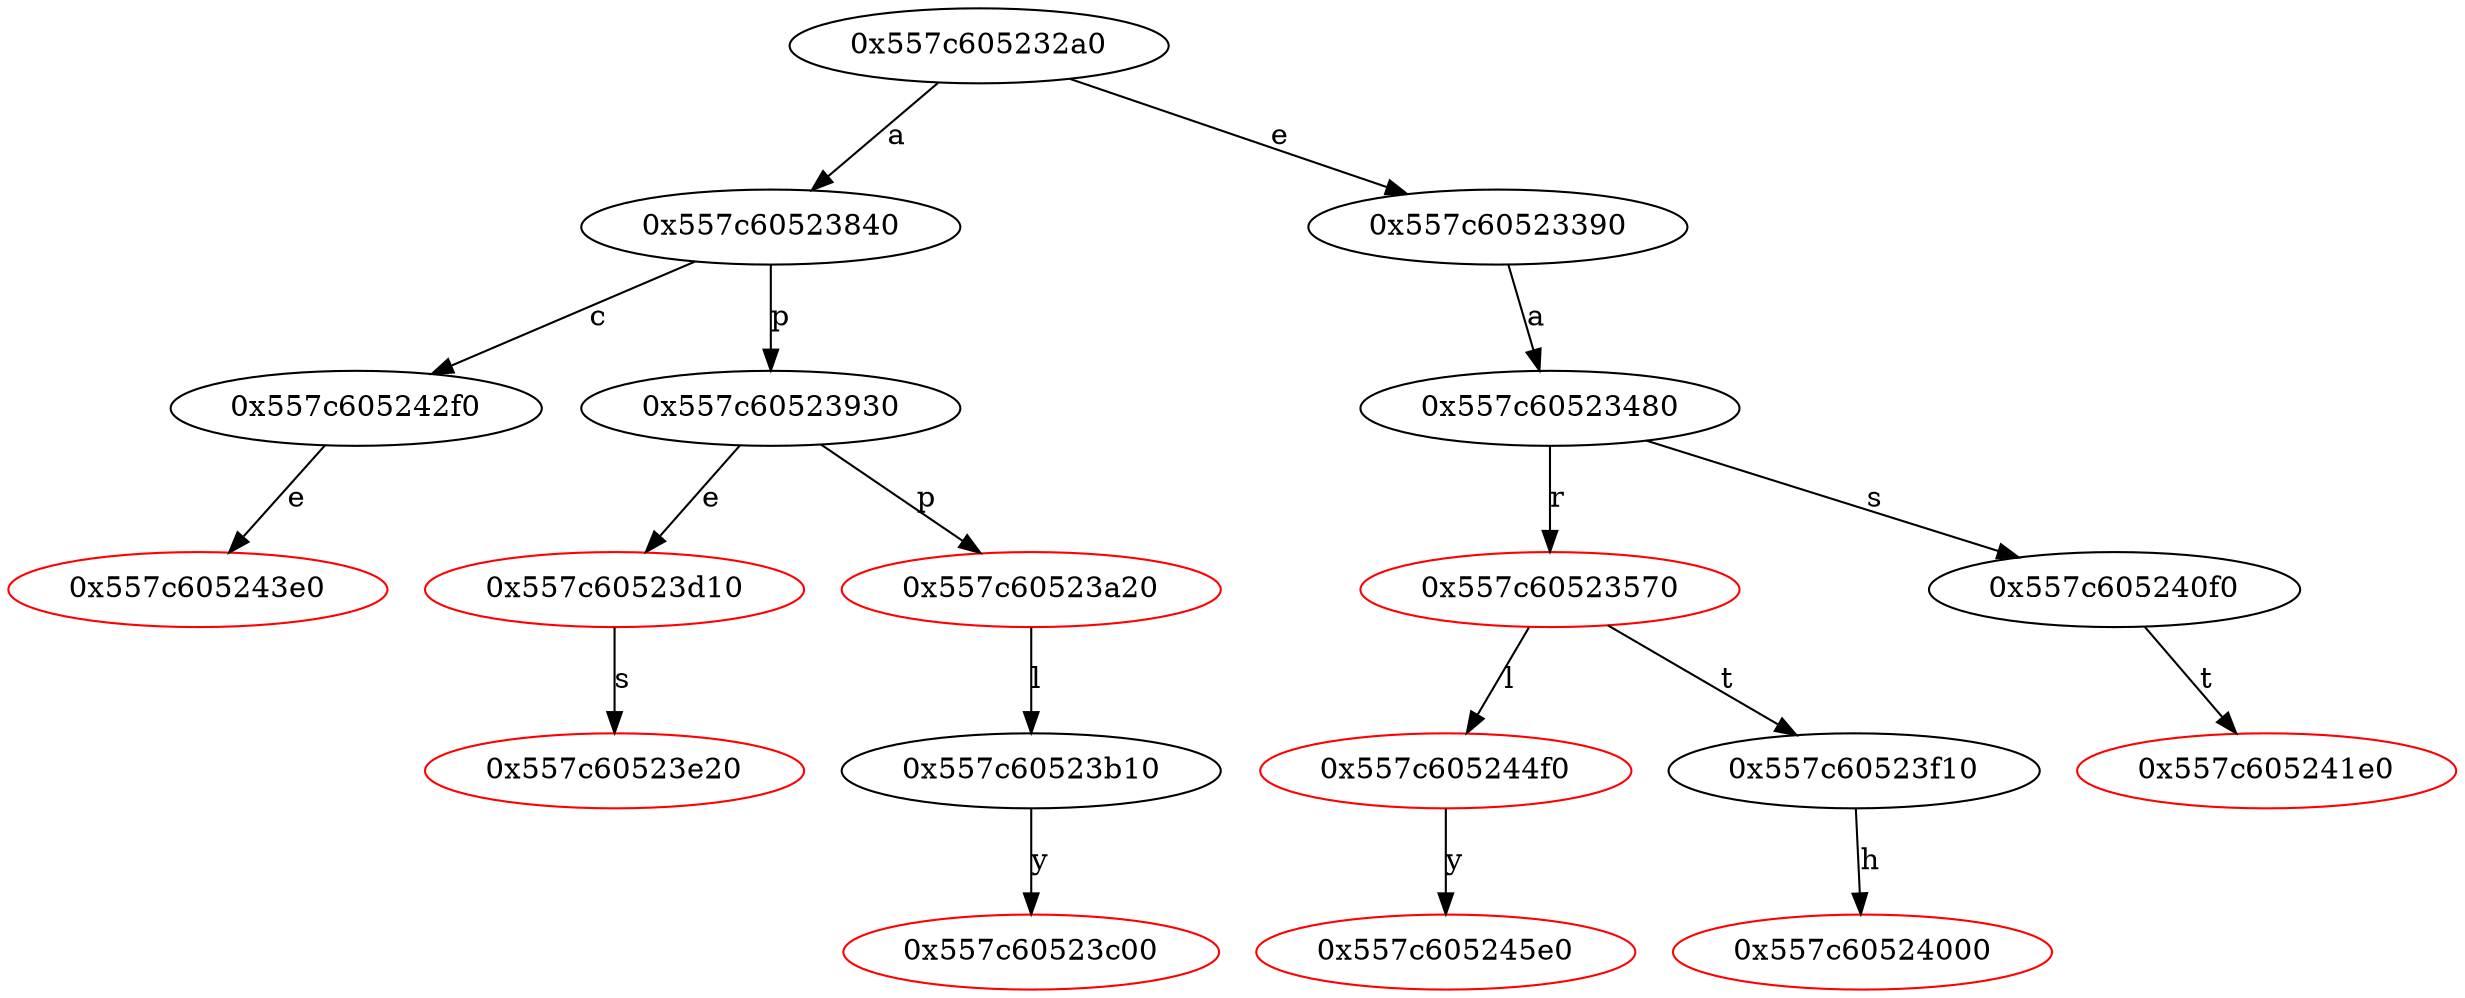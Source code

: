 digraph TrieInsert {
"0x557c605232a0" -> {"0x557c60523840"} [label="a"]
"0x557c605232a0" -> {"0x557c60523390"} [label="e"]
"0x557c60523840" -> {"0x557c605242f0"} [label="c"]
"0x557c60523840" -> {"0x557c60523930"} [label="p"]
"0x557c60523390" -> {"0x557c60523480"} [label="a"]
"0x557c605242f0" -> {"0x557c605243e0"} [label="e"]
"0x557c60523930" -> {"0x557c60523d10"} [label="e"]
"0x557c60523930" -> {"0x557c60523a20"} [label="p"]
"0x557c60523480" -> {"0x557c60523570"} [label="r"]
"0x557c60523480" -> {"0x557c605240f0"} [label="s"]
"0x557c605243e0" [color=red]
"0x557c60523d10" [color=red]
"0x557c60523d10" -> {"0x557c60523e20"} [label="s"]
"0x557c60523a20" [color=red]
"0x557c60523a20" -> {"0x557c60523b10"} [label="l"]
"0x557c60523570" [color=red]
"0x557c60523570" -> {"0x557c605244f0"} [label="l"]
"0x557c60523570" -> {"0x557c60523f10"} [label="t"]
"0x557c605240f0" -> {"0x557c605241e0"} [label="t"]
"0x557c60523e20" [color=red]
"0x557c60523b10" -> {"0x557c60523c00"} [label="y"]
"0x557c605244f0" [color=red]
"0x557c605244f0" -> {"0x557c605245e0"} [label="y"]
"0x557c60523f10" -> {"0x557c60524000"} [label="h"]
"0x557c605241e0" [color=red]
"0x557c60523c00" [color=red]
"0x557c605245e0" [color=red]
"0x557c60524000" [color=red]
}
